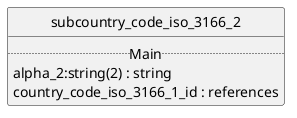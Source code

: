 @startuml uml
skinparam monochrome true
skinparam linetype ortho
hide circle

entity subcountry_code_iso_3166_2 {
  .. Main ..
  alpha_2:string(2) : string
  country_code_iso_3166_1_id : references
}

@enduml
